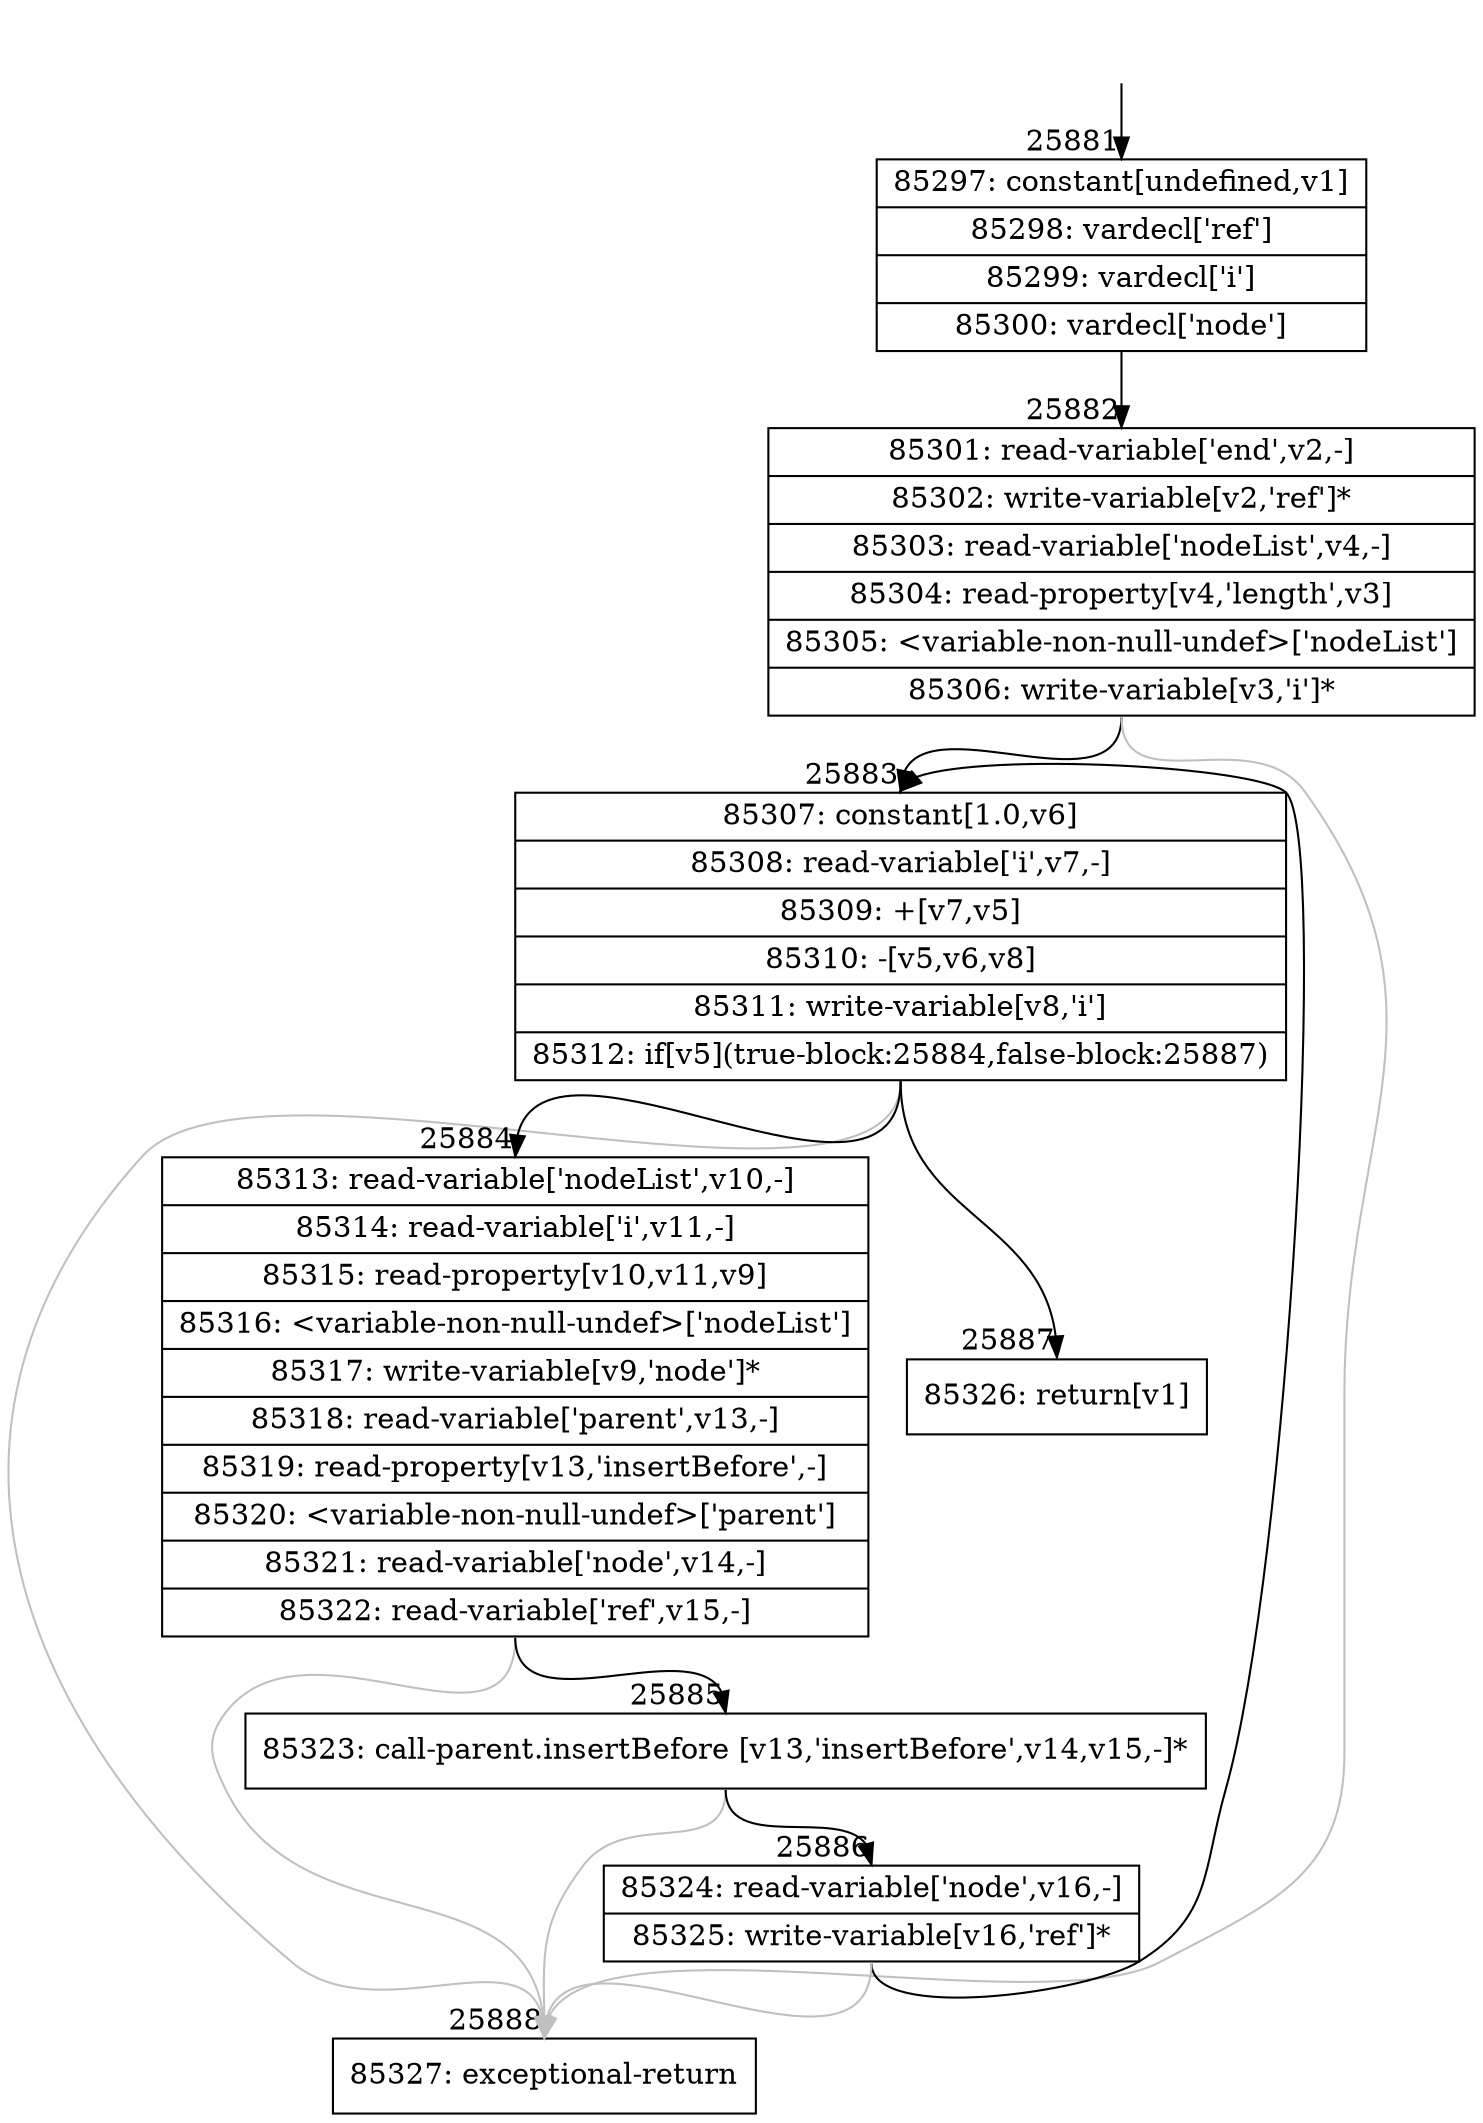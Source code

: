 digraph {
rankdir="TD"
BB_entry2263[shape=none,label=""];
BB_entry2263 -> BB25881 [tailport=s, headport=n, headlabel="    25881"]
BB25881 [shape=record label="{85297: constant[undefined,v1]|85298: vardecl['ref']|85299: vardecl['i']|85300: vardecl['node']}" ] 
BB25881 -> BB25882 [tailport=s, headport=n, headlabel="      25882"]
BB25882 [shape=record label="{85301: read-variable['end',v2,-]|85302: write-variable[v2,'ref']*|85303: read-variable['nodeList',v4,-]|85304: read-property[v4,'length',v3]|85305: \<variable-non-null-undef\>['nodeList']|85306: write-variable[v3,'i']*}" ] 
BB25882 -> BB25883 [tailport=s, headport=n, headlabel="      25883"]
BB25882 -> BB25888 [tailport=s, headport=n, color=gray, headlabel="      25888"]
BB25883 [shape=record label="{85307: constant[1.0,v6]|85308: read-variable['i',v7,-]|85309: +[v7,v5]|85310: -[v5,v6,v8]|85311: write-variable[v8,'i']|85312: if[v5](true-block:25884,false-block:25887)}" ] 
BB25883 -> BB25884 [tailport=s, headport=n, headlabel="      25884"]
BB25883 -> BB25887 [tailport=s, headport=n, headlabel="      25887"]
BB25883 -> BB25888 [tailport=s, headport=n, color=gray]
BB25884 [shape=record label="{85313: read-variable['nodeList',v10,-]|85314: read-variable['i',v11,-]|85315: read-property[v10,v11,v9]|85316: \<variable-non-null-undef\>['nodeList']|85317: write-variable[v9,'node']*|85318: read-variable['parent',v13,-]|85319: read-property[v13,'insertBefore',-]|85320: \<variable-non-null-undef\>['parent']|85321: read-variable['node',v14,-]|85322: read-variable['ref',v15,-]}" ] 
BB25884 -> BB25885 [tailport=s, headport=n, headlabel="      25885"]
BB25884 -> BB25888 [tailport=s, headport=n, color=gray]
BB25885 [shape=record label="{85323: call-parent.insertBefore [v13,'insertBefore',v14,v15,-]*}" ] 
BB25885 -> BB25886 [tailport=s, headport=n, headlabel="      25886"]
BB25885 -> BB25888 [tailport=s, headport=n, color=gray]
BB25886 [shape=record label="{85324: read-variable['node',v16,-]|85325: write-variable[v16,'ref']*}" ] 
BB25886 -> BB25883 [tailport=s, headport=n]
BB25886 -> BB25888 [tailport=s, headport=n, color=gray]
BB25887 [shape=record label="{85326: return[v1]}" ] 
BB25888 [shape=record label="{85327: exceptional-return}" ] 
//#$~ 47454
}
